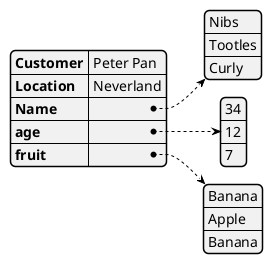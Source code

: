 @startjson SampleJsonNoFieldGroup
{
	"Customer" :"Peter Pan",
	"Location" : "Neverland",
	"Name" : [ "Nibs","Tootles", "Curly"],
	"age" : [ 34, 12, 7 ],
    "fruit" : ["Banana", "Apple", "Banana"]
}
@endjson